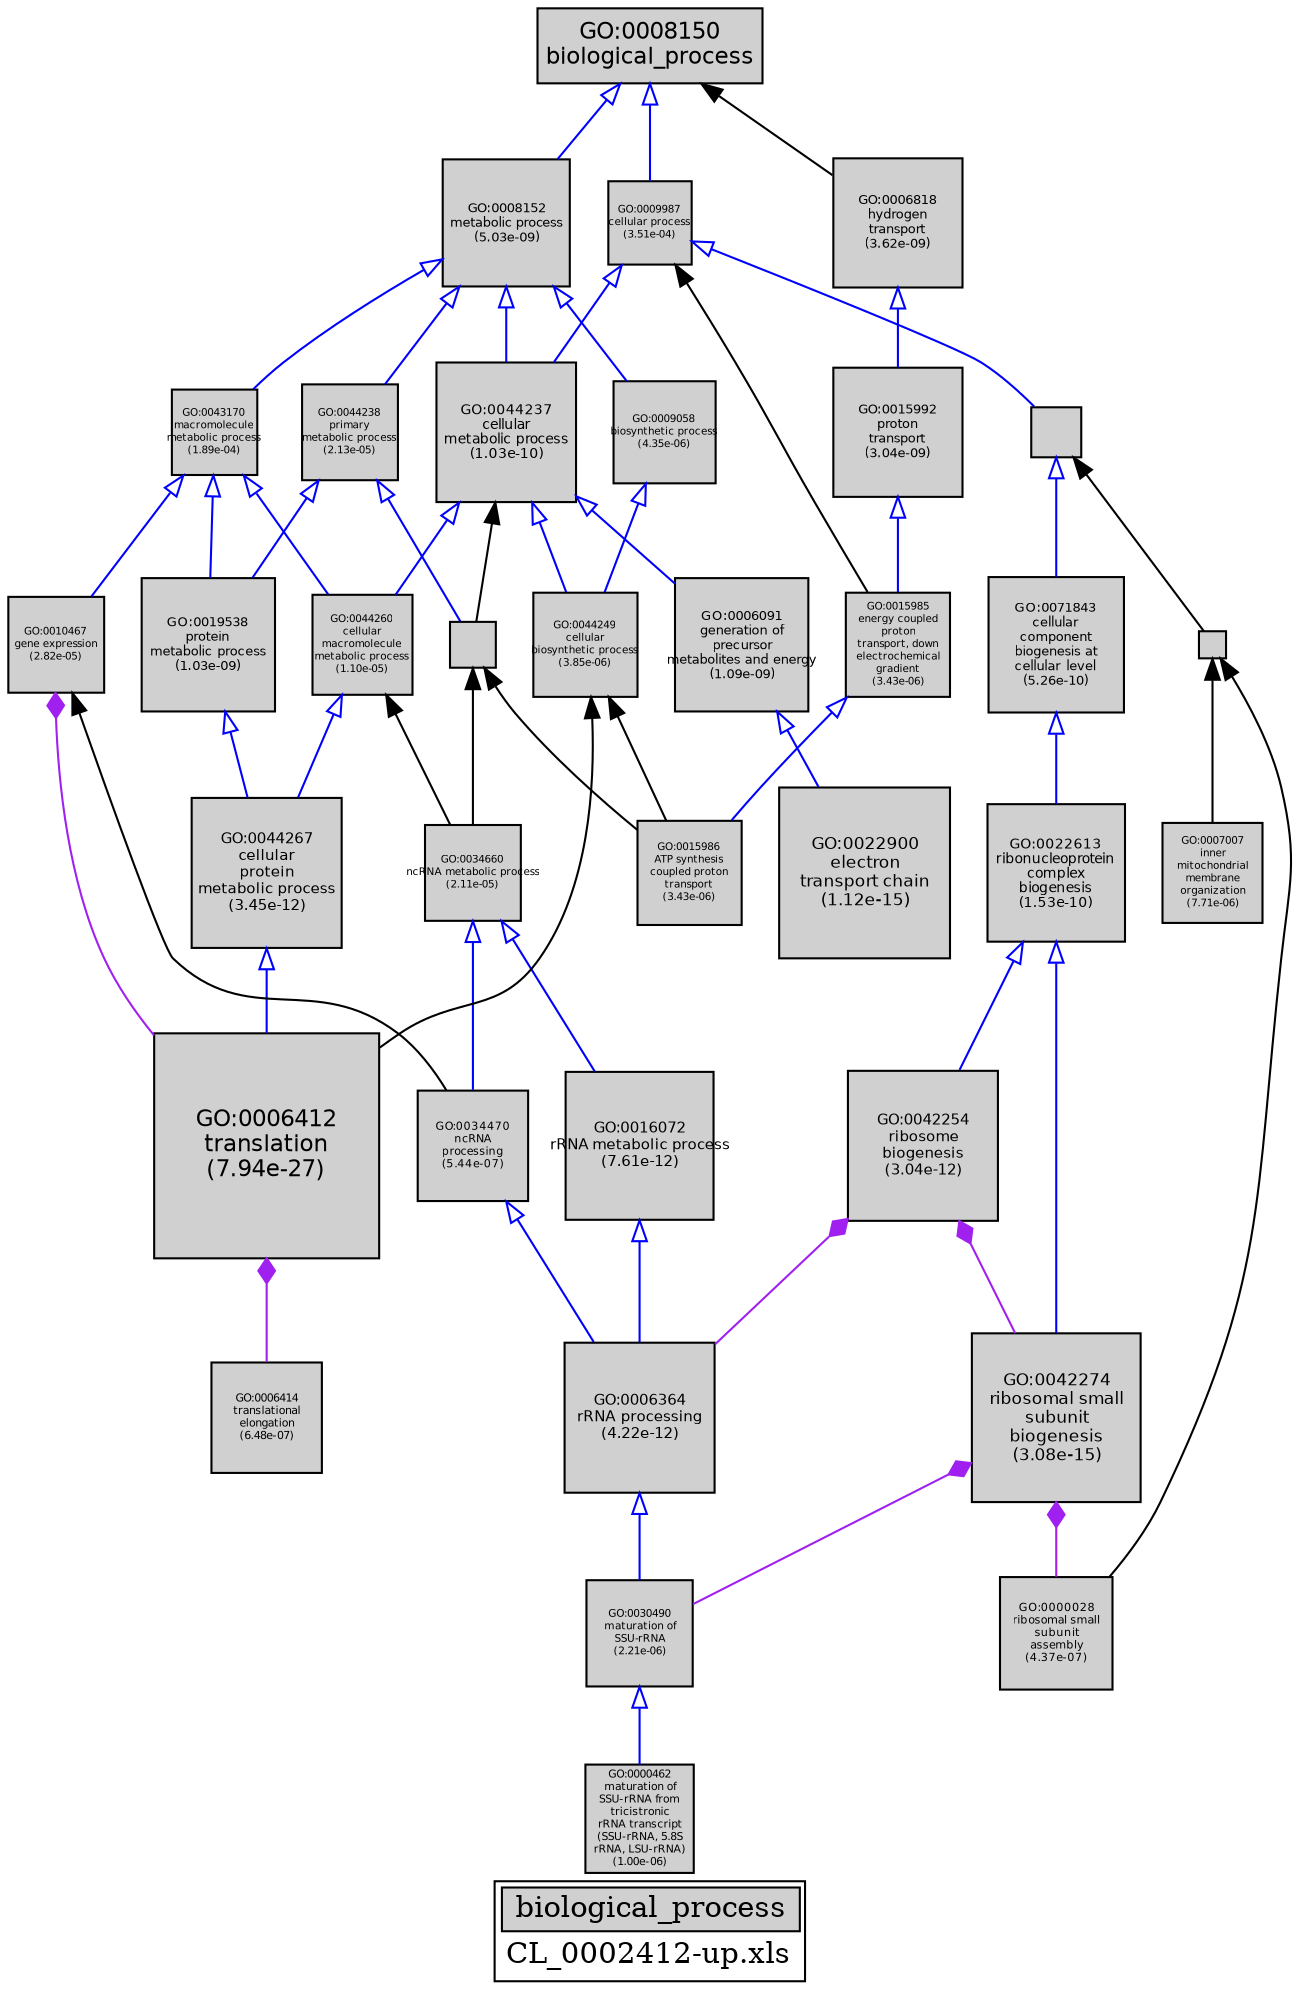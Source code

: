 digraph "biological_process" {
graph [ bgcolor = "#FFFFFF", label = <<TABLE COLOR="black" BGCOLOR="white"><TR><TD COLSPAN="2" BGCOLOR="#D0D0D0"><FONT COLOR="black">biological_process</FONT></TD></TR><TR><TD BORDER="0">CL_0002412-up.xls</TD></TR></TABLE>> ];
node [ fontname = "Helvetica" ];

subgraph "nodes" {

node [ style = "filled", fixedsize = "true", width = 1, shape = "box", fontsize = 9, fillcolor = "#D0D0D0", fontcolor = "black", color = "black" ];

"GO:0044238" [ URL = "#GO:0044238", label = <<TABLE BORDER="0"><TR><TD>GO:0044238<BR/>primary<BR/>metabolic process<BR/>(2.13e-05)</TD></TR></TABLE>>, width = 0.641012652286, shape = "box", fontsize = 5.0, height = 0.641012652286 ];
"GO:0034470" [ URL = "#GO:0034470", label = <<TABLE BORDER="0"><TR><TD>GO:0034470<BR/>ncRNA<BR/>processing<BR/>(5.44e-07)</TD></TR></TABLE>>, width = 0.740041785357, shape = "box", fontsize = 5.32830085457, height = 0.740041785357 ];
"GO:0019538" [ URL = "#GO:0019538", label = <<TABLE BORDER="0"><TR><TD>GO:0019538<BR/>protein<BR/>metabolic process<BR/>(1.03e-09)</TD></TR></TABLE>>, width = 0.883821190852, shape = "box", fontsize = 6.36351257414, height = 0.883821190852 ];
"GO:0008150" [ URL = "#GO:0008150", label = <<TABLE BORDER="0"><TR><TD>GO:0008150<BR/>biological_process</TD></TR></TABLE>>, width = 1.5, shape = "box", fontsize = 10.8 ];
"GO:0044267" [ URL = "#GO:0044267", label = <<TABLE BORDER="0"><TR><TD>GO:0044267<BR/>cellular<BR/>protein<BR/>metabolic process<BR/>(3.45e-12)</TD></TR></TABLE>>, width = 0.996856628569, shape = "box", fontsize = 7.1773677257, height = 0.996856628569 ];
"GO:0044237" [ URL = "#GO:0044237", label = <<TABLE BORDER="0"><TR><TD>GO:0044237<BR/>cellular<BR/>metabolic process<BR/>(1.03e-10)</TD></TR></TABLE>>, width = 0.931164411875, shape = "box", fontsize = 6.7043837655, height = 0.931164411875 ];
"GO:0043170" [ URL = "#GO:0043170", label = <<TABLE BORDER="0"><TR><TD>GO:0043170<BR/>macromolecule<BR/>metabolic process<BR/>(1.89e-04)</TD></TR></TABLE>>, width = 0.574046005367, shape = "box", fontsize = 5.0, height = 0.574046005367 ];
"GO:0009987" [ URL = "#GO:0009987", label = <<TABLE BORDER="0"><TR><TD>GO:0009987<BR/>cellular process<BR/>(3.51e-04)</TD></TR></TABLE>>, width = 0.553586142357, shape = "box", fontsize = 5.0, height = 0.553586142357 ];
"GO:0000028" [ URL = "#GO:0000028", label = <<TABLE BORDER="0"><TR><TD>GO:0000028<BR/>ribosomal small<BR/>subunit<BR/>assembly<BR/>(4.37e-07)</TD></TR></TABLE>>, width = 0.745516235863, shape = "box", fontsize = 5.36771689821, height = 0.745516235863 ];
"GO:0015992" [ URL = "#GO:0015992", label = <<TABLE BORDER="0"><TR><TD>GO:0015992<BR/>proton<BR/>transport<BR/>(3.04e-09)</TD></TR></TABLE>>, width = 0.860802040841, shape = "box", fontsize = 6.19777469406, height = 0.860802040841 ];
"GO:0071841" [ URL = "#GO:0071841", label = "", width = 0.337612482923, shape = "box", height = 0.337612482923 ];
"GO:0008152" [ URL = "#GO:0008152", label = <<TABLE BORDER="0"><TR><TD>GO:0008152<BR/>metabolic process<BR/>(5.03e-09)</TD></TR></TABLE>>, width = 0.849809930346, shape = "box", fontsize = 6.11863149849, height = 0.849809930346 ];
"GO:0044260" [ URL = "#GO:0044260", label = <<TABLE BORDER="0"><TR><TD>GO:0044260<BR/>cellular<BR/>macromolecule<BR/>metabolic process<BR/>(1.10e-05)</TD></TR></TABLE>>, width = 0.659863122107, shape = "box", fontsize = 5.0, height = 0.659863122107 ];
"GO:0006818" [ URL = "#GO:0006818", label = <<TABLE BORDER="0"><TR><TD>GO:0006818<BR/>hydrogen<BR/>transport<BR/>(3.62e-09)</TD></TR></TABLE>>, width = 0.857019993901, shape = "box", fontsize = 6.17054395608, height = 0.857019993901 ];
"GO:0007007" [ URL = "#GO:0007007", label = <<TABLE BORDER="0"><TR><TD>GO:0007007<BR/>inner<BR/>mitochondrial<BR/>membrane<BR/>organization<BR/>(7.71e-06)</TD></TR></TABLE>>, width = 0.669926958572, shape = "box", fontsize = 5.0, height = 0.669926958572 ];
"GO:0006091" [ URL = "#GO:0006091", label = <<TABLE BORDER="0"><TR><TD>GO:0006091<BR/>generation of<BR/>precursor<BR/>metabolites and energy<BR/>(1.09e-09)</TD></TR></TABLE>>, width = 0.882710926156, shape = "box", fontsize = 6.35551866832, height = 0.882710926156 ];
"GO:0030490" [ URL = "#GO:0030490", label = <<TABLE BORDER="0"><TR><TD>GO:0030490<BR/>maturation of<BR/>SSU-rRNA<BR/>(2.21e-06)</TD></TR></TABLE>>, width = 0.703879759838, shape = "box", fontsize = 5.06793427083, height = 0.703879759838 ];
"GO:0006412" [ URL = "#GO:0006412", label = <<TABLE BORDER="0"><TR><TD>GO:0006412<BR/>translation<BR/>(7.94e-27)</TD></TR></TABLE>>, width = 1.5, shape = "box", fontsize = 10.8, height = 1.5 ];
"GO:0071843" [ URL = "#GO:0071843", label = <<TABLE BORDER="0"><TR><TD>GO:0071843<BR/>cellular<BR/>component<BR/>biogenesis at<BR/>cellular level<BR/>(5.26e-10)</TD></TR></TABLE>>, width = 0.897966562214, shape = "box", fontsize = 6.46535924794, height = 0.897966562214 ];
"GO:0016072" [ URL = "#GO:0016072", label = <<TABLE BORDER="0"><TR><TD>GO:0016072<BR/>rRNA metabolic process<BR/>(7.61e-12)</TD></TR></TABLE>>, width = 0.981956286553, shape = "box", fontsize = 7.07008526318, height = 0.981956286553 ];
"GO:0006139" [ URL = "#GO:0006139", label = "", width = 0.299553259522, shape = "box", height = 0.299553259522 ];
"GO:0010467" [ URL = "#GO:0010467", label = <<TABLE BORDER="0"><TR><TD>GO:0010467<BR/>gene expression<BR/>(2.82e-05)</TD></TR></TABLE>>, width = 0.63281677297, shape = "box", fontsize = 5.0, height = 0.63281677297 ];
"GO:0006364" [ URL = "#GO:0006364", label = <<TABLE BORDER="0"><TR><TD>GO:0006364<BR/>rRNA processing<BR/>(4.22e-12)</TD></TR></TABLE>>, width = 0.993090657999, shape = "box", fontsize = 7.15025273759, height = 0.993090657999 ];
"GO:0015985" [ URL = "#GO:0015985", label = <<TABLE BORDER="0"><TR><TD>GO:0015985<BR/>energy coupled<BR/>proton<BR/>transport, down<BR/>electrochemical<BR/>gradient<BR/>(3.43e-06)</TD></TR></TABLE>>, width = 0.692071713604, shape = "box", fontsize = 5.0, height = 0.692071713604 ];
"GO:0015986" [ URL = "#GO:0015986", label = <<TABLE BORDER="0"><TR><TD>GO:0015986<BR/>ATP synthesis<BR/>coupled proton<BR/>transport<BR/>(3.43e-06)</TD></TR></TABLE>>, width = 0.692071713604, shape = "box", fontsize = 5.0, height = 0.692071713604 ];
"GO:0034660" [ URL = "#GO:0034660", label = <<TABLE BORDER="0"><TR><TD>GO:0034660<BR/>ncRNA metabolic process<BR/>(2.11e-05)</TD></TR></TABLE>>, width = 0.641340324261, shape = "box", fontsize = 5.0, height = 0.641340324261 ];
"GO:0042274" [ URL = "#GO:0042274", label = <<TABLE BORDER="0"><TR><TD>GO:0042274<BR/>ribosomal small<BR/>subunit<BR/>biogenesis<BR/>(3.08e-15)</TD></TR></TABLE>>, width = 1.12046680215, shape = "box", fontsize = 8.0673609755, height = 1.12046680215 ];
"GO:0042254" [ URL = "#GO:0042254", label = <<TABLE BORDER="0"><TR><TD>GO:0042254<BR/>ribosome<BR/>biogenesis<BR/>(3.04e-12)</TD></TR></TABLE>>, width = 0.999208570863, shape = "box", fontsize = 7.19430171022, height = 0.999208570863 ];
"GO:0044249" [ URL = "#GO:0044249", label = <<TABLE BORDER="0"><TR><TD>GO:0044249<BR/>cellular<BR/>biosynthetic process<BR/>(3.85e-06)</TD></TR></TABLE>>, width = 0.689000423106, shape = "box", fontsize = 5.0, height = 0.689000423106 ];
"GO:0000462" [ URL = "#GO:0000462", label = <<TABLE BORDER="0"><TR><TD>GO:0000462<BR/>maturation of<BR/>SSU-rRNA from<BR/>tricistronic<BR/>rRNA transcript<BR/>(SSU-rRNA, 5.8S<BR/>rRNA, LSU-rRNA)<BR/>(1.00e-06)</TD></TR></TABLE>>, width = 0.724416852223, shape = "box", fontsize = 5.215801336, height = 0.724416852223 ];
"GO:0006414" [ URL = "#GO:0006414", label = <<TABLE BORDER="0"><TR><TD>GO:0006414<BR/>translational<BR/>elongation<BR/>(6.48e-07)</TD></TR></TABLE>>, width = 0.735610748851, shape = "box", fontsize = 5.29639739173, height = 0.735610748851 ];
"GO:0006996" [ URL = "#GO:0006996", label = "", width = 0.177657209816, shape = "box", height = 0.177657209816 ];
"GO:0022900" [ URL = "#GO:0022900", label = <<TABLE BORDER="0"><TR><TD>GO:0022900<BR/>electron<BR/>transport chain<BR/>(1.12e-15)</TD></TR></TABLE>>, width = 1.13712608376, shape = "box", fontsize = 8.18730780306, height = 1.13712608376 ];
"GO:0009058" [ URL = "#GO:0009058", label = <<TABLE BORDER="0"><TR><TD>GO:0009058<BR/>biosynthetic process<BR/>(4.35e-06)</TD></TR></TABLE>>, width = 0.685669544707, shape = "box", fontsize = 5.0, height = 0.685669544707 ];
"GO:0022613" [ URL = "#GO:0022613", label = <<TABLE BORDER="0"><TR><TD>GO:0022613<BR/>ribonucleoprotein<BR/>complex<BR/>biogenesis<BR/>(1.53e-10)</TD></TR></TABLE>>, width = 0.923238147192, shape = "box", fontsize = 6.64731465978, height = 0.923238147192 ];
}
subgraph "edges" {


edge [ dir = "back", weight = 1 ];
subgraph "regulates" {


edge [ color = "cyan", arrowtail = "none" ];
subgraph "positive" {


edge [ color = "green", arrowtail = "vee" ];
}
subgraph "negative" {


edge [ color = "red", arrowtail = "tee" ];
}
}
subgraph "part_of" {


edge [ color = "purple", arrowtail = "diamond", weight = 2.5 ];
"GO:0042274" -> "GO:0030490";
"GO:0042254" -> "GO:0042274";
"GO:0010467" -> "GO:0006412";
"GO:0006412" -> "GO:0006414";
"GO:0042274" -> "GO:0000028";
"GO:0042254" -> "GO:0006364";
}
subgraph "is_a" {


edge [ color = "blue", arrowtail = "empty", weight = 5.0 ];
"GO:0034660" -> "GO:0034470";
"GO:0043170" -> "GO:0010467";
"GO:0015985" -> "GO:0015986";
"GO:0006364" -> "GO:0030490";
"GO:0008150" -> "GO:0008152";
"GO:0044238" -> "GO:0019538";
"GO:0043170" -> "GO:0044260";
"GO:0022613" -> "GO:0042274";
"GO:0008152" -> "GO:0044237";
"GO:0009058" -> "GO:0044249";
"GO:0044267" -> "GO:0006412";
"GO:0030490" -> "GO:0000462";
"GO:0016072" -> "GO:0006364";
"GO:0034470" -> "GO:0006364";
"GO:0071843" -> "GO:0022613";
"GO:0022613" -> "GO:0042254";
"GO:0044237" -> "GO:0044249";
"GO:0008152" -> "GO:0043170";
"GO:0009987" -> "GO:0044237";
"GO:0044237" -> "GO:0006091";
"GO:0009987" -> "GO:0071841";
"GO:0015992" -> "GO:0015985";
"GO:0019538" -> "GO:0044267";
"GO:0043170" -> "GO:0019538";
"GO:0006091" -> "GO:0022900";
"GO:0034660" -> "GO:0016072";
"GO:0044237" -> "GO:0044260";
"GO:0008152" -> "GO:0044238";
"GO:0008150" -> "GO:0009987";
"GO:0071841" -> "GO:0071843";
"GO:0008152" -> "GO:0009058";
"GO:0044260" -> "GO:0044267";
"GO:0006818" -> "GO:0015992";
"GO:0044238" -> "GO:0006139";
}
"GO:0044260" -> "GO:0034660";
"GO:0006996" -> "GO:0007007";
"GO:0044237" -> "GO:0006139";
"GO:0006139" -> "GO:0015986";
"GO:0006139" -> "GO:0034660";
"GO:0071841" -> "GO:0006996";
"GO:0009987" -> "GO:0015985";
"GO:0008150" -> "GO:0006818";
"GO:0006996" -> "GO:0000028";
"GO:0044249" -> "GO:0006412";
"GO:0010467" -> "GO:0034470";
"GO:0044249" -> "GO:0015986";
}
}
